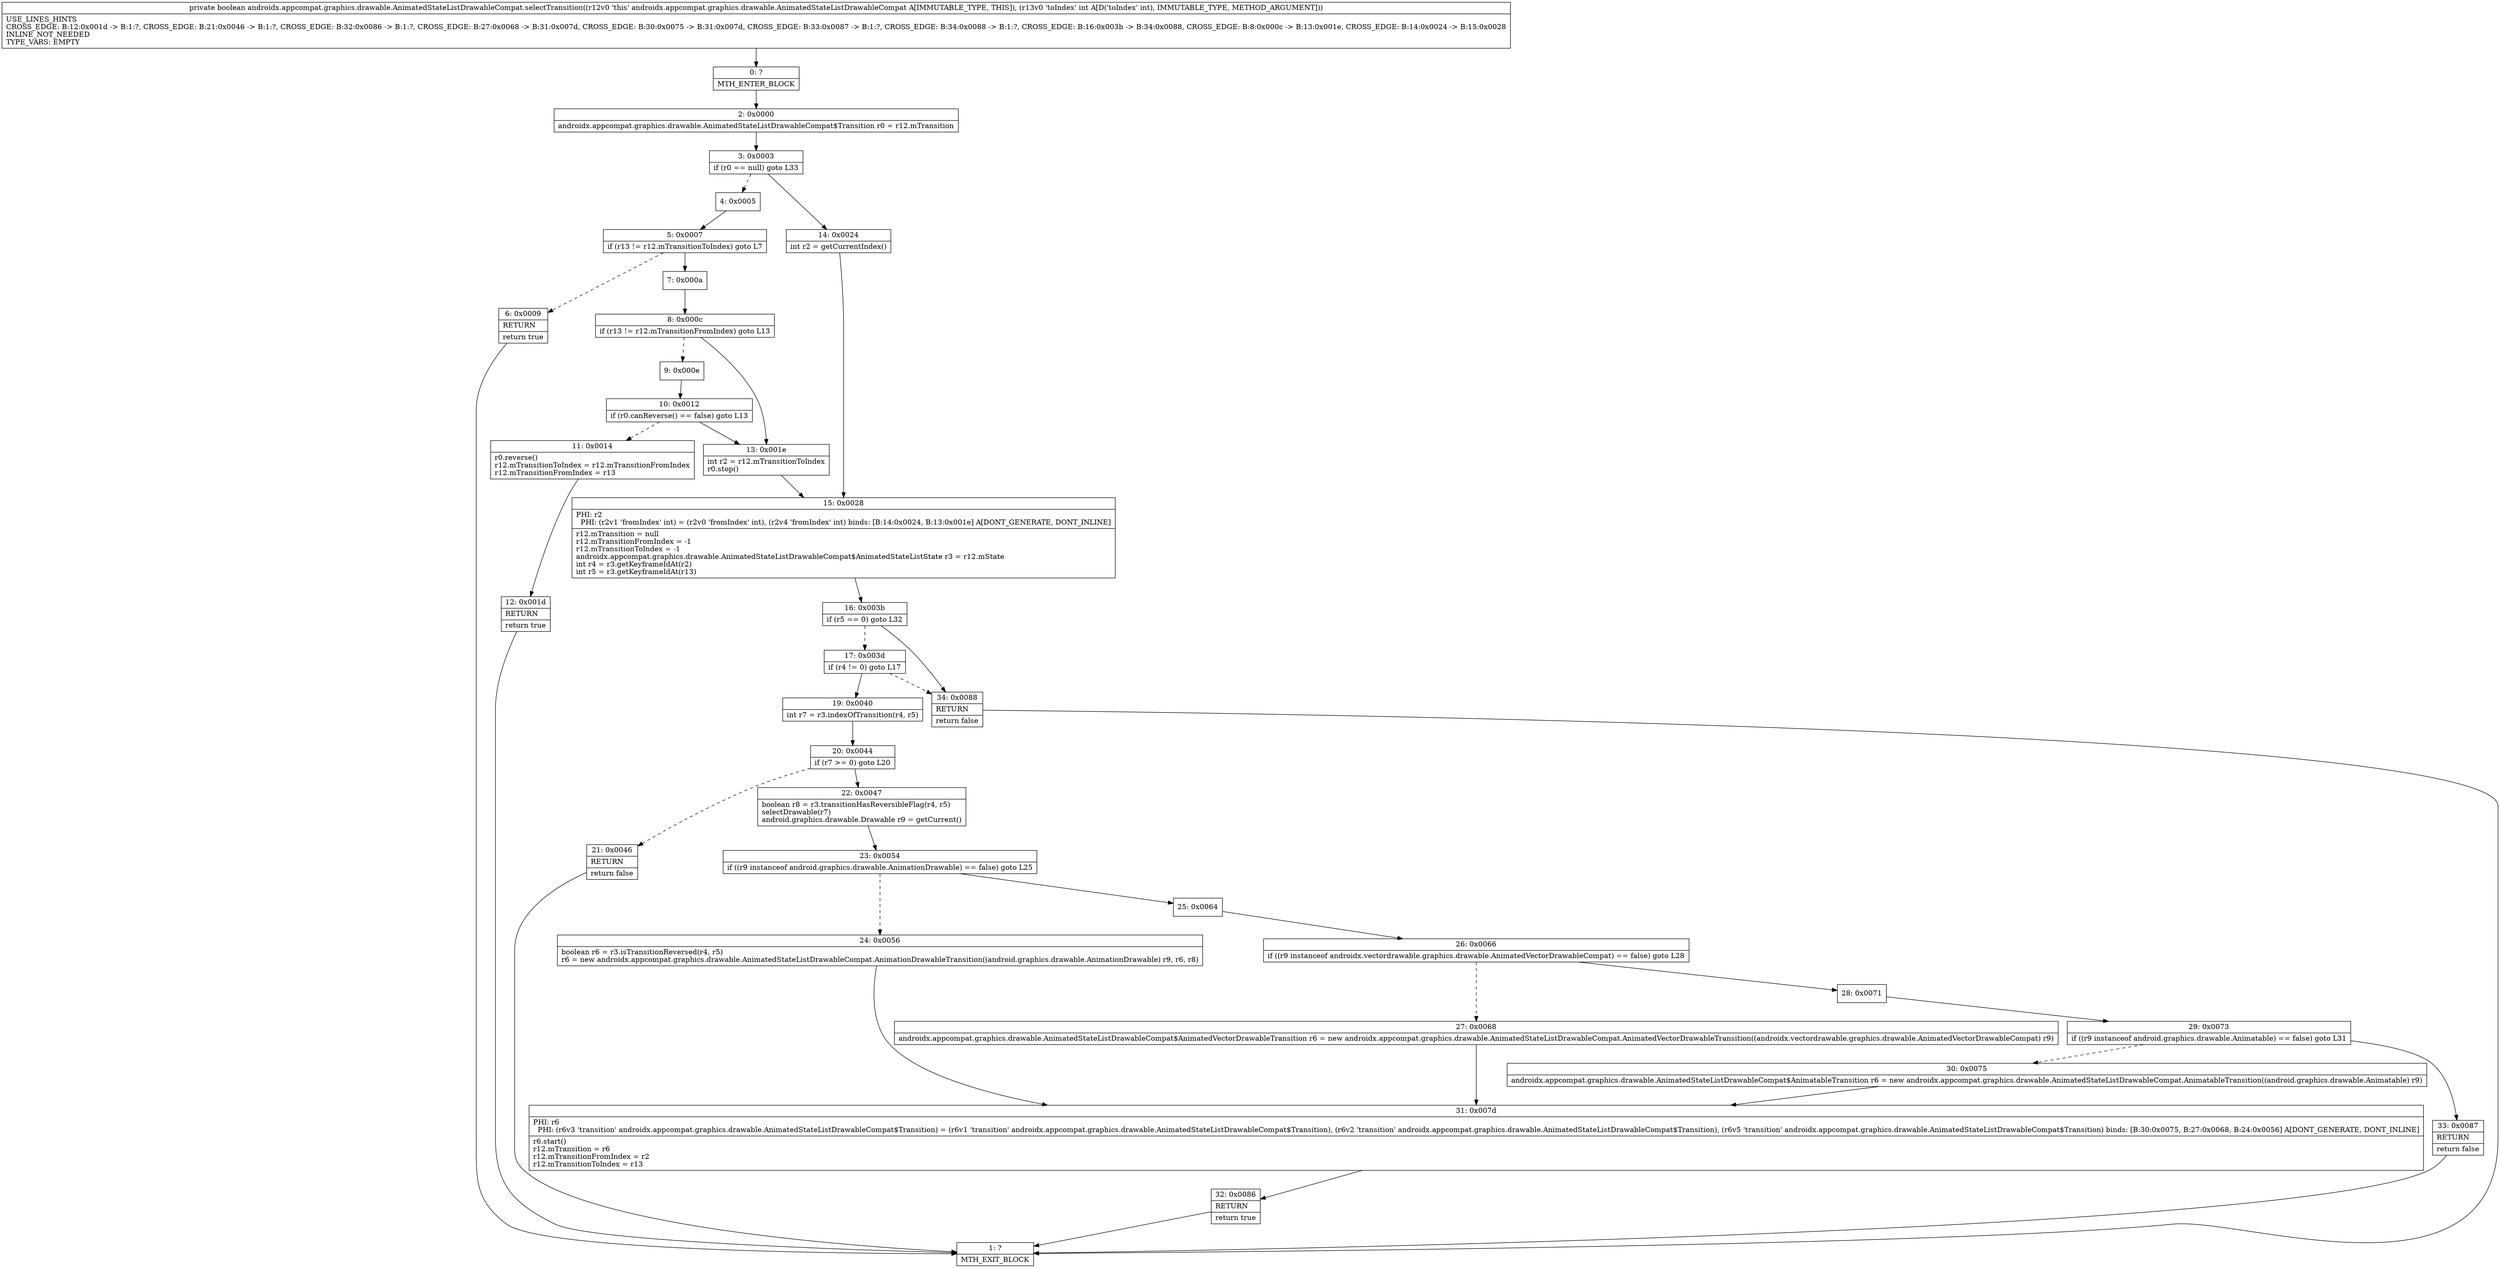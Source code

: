 digraph "CFG forandroidx.appcompat.graphics.drawable.AnimatedStateListDrawableCompat.selectTransition(I)Z" {
Node_0 [shape=record,label="{0\:\ ?|MTH_ENTER_BLOCK\l}"];
Node_2 [shape=record,label="{2\:\ 0x0000|androidx.appcompat.graphics.drawable.AnimatedStateListDrawableCompat$Transition r0 = r12.mTransition\l}"];
Node_3 [shape=record,label="{3\:\ 0x0003|if (r0 == null) goto L33\l}"];
Node_4 [shape=record,label="{4\:\ 0x0005}"];
Node_5 [shape=record,label="{5\:\ 0x0007|if (r13 != r12.mTransitionToIndex) goto L7\l}"];
Node_6 [shape=record,label="{6\:\ 0x0009|RETURN\l|return true\l}"];
Node_1 [shape=record,label="{1\:\ ?|MTH_EXIT_BLOCK\l}"];
Node_7 [shape=record,label="{7\:\ 0x000a}"];
Node_8 [shape=record,label="{8\:\ 0x000c|if (r13 != r12.mTransitionFromIndex) goto L13\l}"];
Node_9 [shape=record,label="{9\:\ 0x000e}"];
Node_10 [shape=record,label="{10\:\ 0x0012|if (r0.canReverse() == false) goto L13\l}"];
Node_11 [shape=record,label="{11\:\ 0x0014|r0.reverse()\lr12.mTransitionToIndex = r12.mTransitionFromIndex\lr12.mTransitionFromIndex = r13\l}"];
Node_12 [shape=record,label="{12\:\ 0x001d|RETURN\l|return true\l}"];
Node_13 [shape=record,label="{13\:\ 0x001e|int r2 = r12.mTransitionToIndex\lr0.stop()\l}"];
Node_15 [shape=record,label="{15\:\ 0x0028|PHI: r2 \l  PHI: (r2v1 'fromIndex' int) = (r2v0 'fromIndex' int), (r2v4 'fromIndex' int) binds: [B:14:0x0024, B:13:0x001e] A[DONT_GENERATE, DONT_INLINE]\l|r12.mTransition = null\lr12.mTransitionFromIndex = \-1\lr12.mTransitionToIndex = \-1\landroidx.appcompat.graphics.drawable.AnimatedStateListDrawableCompat$AnimatedStateListState r3 = r12.mState\lint r4 = r3.getKeyframeIdAt(r2)\lint r5 = r3.getKeyframeIdAt(r13)\l}"];
Node_16 [shape=record,label="{16\:\ 0x003b|if (r5 == 0) goto L32\l}"];
Node_17 [shape=record,label="{17\:\ 0x003d|if (r4 != 0) goto L17\l}"];
Node_19 [shape=record,label="{19\:\ 0x0040|int r7 = r3.indexOfTransition(r4, r5)\l}"];
Node_20 [shape=record,label="{20\:\ 0x0044|if (r7 \>= 0) goto L20\l}"];
Node_21 [shape=record,label="{21\:\ 0x0046|RETURN\l|return false\l}"];
Node_22 [shape=record,label="{22\:\ 0x0047|boolean r8 = r3.transitionHasReversibleFlag(r4, r5)\lselectDrawable(r7)\landroid.graphics.drawable.Drawable r9 = getCurrent()\l}"];
Node_23 [shape=record,label="{23\:\ 0x0054|if ((r9 instanceof android.graphics.drawable.AnimationDrawable) == false) goto L25\l}"];
Node_24 [shape=record,label="{24\:\ 0x0056|boolean r6 = r3.isTransitionReversed(r4, r5)\lr6 = new androidx.appcompat.graphics.drawable.AnimatedStateListDrawableCompat.AnimationDrawableTransition((android.graphics.drawable.AnimationDrawable) r9, r6, r8)\l}"];
Node_31 [shape=record,label="{31\:\ 0x007d|PHI: r6 \l  PHI: (r6v3 'transition' androidx.appcompat.graphics.drawable.AnimatedStateListDrawableCompat$Transition) = (r6v1 'transition' androidx.appcompat.graphics.drawable.AnimatedStateListDrawableCompat$Transition), (r6v2 'transition' androidx.appcompat.graphics.drawable.AnimatedStateListDrawableCompat$Transition), (r6v5 'transition' androidx.appcompat.graphics.drawable.AnimatedStateListDrawableCompat$Transition) binds: [B:30:0x0075, B:27:0x0068, B:24:0x0056] A[DONT_GENERATE, DONT_INLINE]\l|r6.start()\lr12.mTransition = r6\lr12.mTransitionFromIndex = r2\lr12.mTransitionToIndex = r13\l}"];
Node_32 [shape=record,label="{32\:\ 0x0086|RETURN\l|return true\l}"];
Node_25 [shape=record,label="{25\:\ 0x0064}"];
Node_26 [shape=record,label="{26\:\ 0x0066|if ((r9 instanceof androidx.vectordrawable.graphics.drawable.AnimatedVectorDrawableCompat) == false) goto L28\l}"];
Node_27 [shape=record,label="{27\:\ 0x0068|androidx.appcompat.graphics.drawable.AnimatedStateListDrawableCompat$AnimatedVectorDrawableTransition r6 = new androidx.appcompat.graphics.drawable.AnimatedStateListDrawableCompat.AnimatedVectorDrawableTransition((androidx.vectordrawable.graphics.drawable.AnimatedVectorDrawableCompat) r9)\l}"];
Node_28 [shape=record,label="{28\:\ 0x0071}"];
Node_29 [shape=record,label="{29\:\ 0x0073|if ((r9 instanceof android.graphics.drawable.Animatable) == false) goto L31\l}"];
Node_30 [shape=record,label="{30\:\ 0x0075|androidx.appcompat.graphics.drawable.AnimatedStateListDrawableCompat$AnimatableTransition r6 = new androidx.appcompat.graphics.drawable.AnimatedStateListDrawableCompat.AnimatableTransition((android.graphics.drawable.Animatable) r9)\l}"];
Node_33 [shape=record,label="{33\:\ 0x0087|RETURN\l|return false\l}"];
Node_34 [shape=record,label="{34\:\ 0x0088|RETURN\l|return false\l}"];
Node_14 [shape=record,label="{14\:\ 0x0024|int r2 = getCurrentIndex()\l}"];
MethodNode[shape=record,label="{private boolean androidx.appcompat.graphics.drawable.AnimatedStateListDrawableCompat.selectTransition((r12v0 'this' androidx.appcompat.graphics.drawable.AnimatedStateListDrawableCompat A[IMMUTABLE_TYPE, THIS]), (r13v0 'toIndex' int A[D('toIndex' int), IMMUTABLE_TYPE, METHOD_ARGUMENT]))  | USE_LINES_HINTS\lCROSS_EDGE: B:12:0x001d \-\> B:1:?, CROSS_EDGE: B:21:0x0046 \-\> B:1:?, CROSS_EDGE: B:32:0x0086 \-\> B:1:?, CROSS_EDGE: B:27:0x0068 \-\> B:31:0x007d, CROSS_EDGE: B:30:0x0075 \-\> B:31:0x007d, CROSS_EDGE: B:33:0x0087 \-\> B:1:?, CROSS_EDGE: B:34:0x0088 \-\> B:1:?, CROSS_EDGE: B:16:0x003b \-\> B:34:0x0088, CROSS_EDGE: B:8:0x000c \-\> B:13:0x001e, CROSS_EDGE: B:14:0x0024 \-\> B:15:0x0028\lINLINE_NOT_NEEDED\lTYPE_VARS: EMPTY\l}"];
MethodNode -> Node_0;Node_0 -> Node_2;
Node_2 -> Node_3;
Node_3 -> Node_4[style=dashed];
Node_3 -> Node_14;
Node_4 -> Node_5;
Node_5 -> Node_6[style=dashed];
Node_5 -> Node_7;
Node_6 -> Node_1;
Node_7 -> Node_8;
Node_8 -> Node_9[style=dashed];
Node_8 -> Node_13;
Node_9 -> Node_10;
Node_10 -> Node_11[style=dashed];
Node_10 -> Node_13;
Node_11 -> Node_12;
Node_12 -> Node_1;
Node_13 -> Node_15;
Node_15 -> Node_16;
Node_16 -> Node_17[style=dashed];
Node_16 -> Node_34;
Node_17 -> Node_19;
Node_17 -> Node_34[style=dashed];
Node_19 -> Node_20;
Node_20 -> Node_21[style=dashed];
Node_20 -> Node_22;
Node_21 -> Node_1;
Node_22 -> Node_23;
Node_23 -> Node_24[style=dashed];
Node_23 -> Node_25;
Node_24 -> Node_31;
Node_31 -> Node_32;
Node_32 -> Node_1;
Node_25 -> Node_26;
Node_26 -> Node_27[style=dashed];
Node_26 -> Node_28;
Node_27 -> Node_31;
Node_28 -> Node_29;
Node_29 -> Node_30[style=dashed];
Node_29 -> Node_33;
Node_30 -> Node_31;
Node_33 -> Node_1;
Node_34 -> Node_1;
Node_14 -> Node_15;
}

